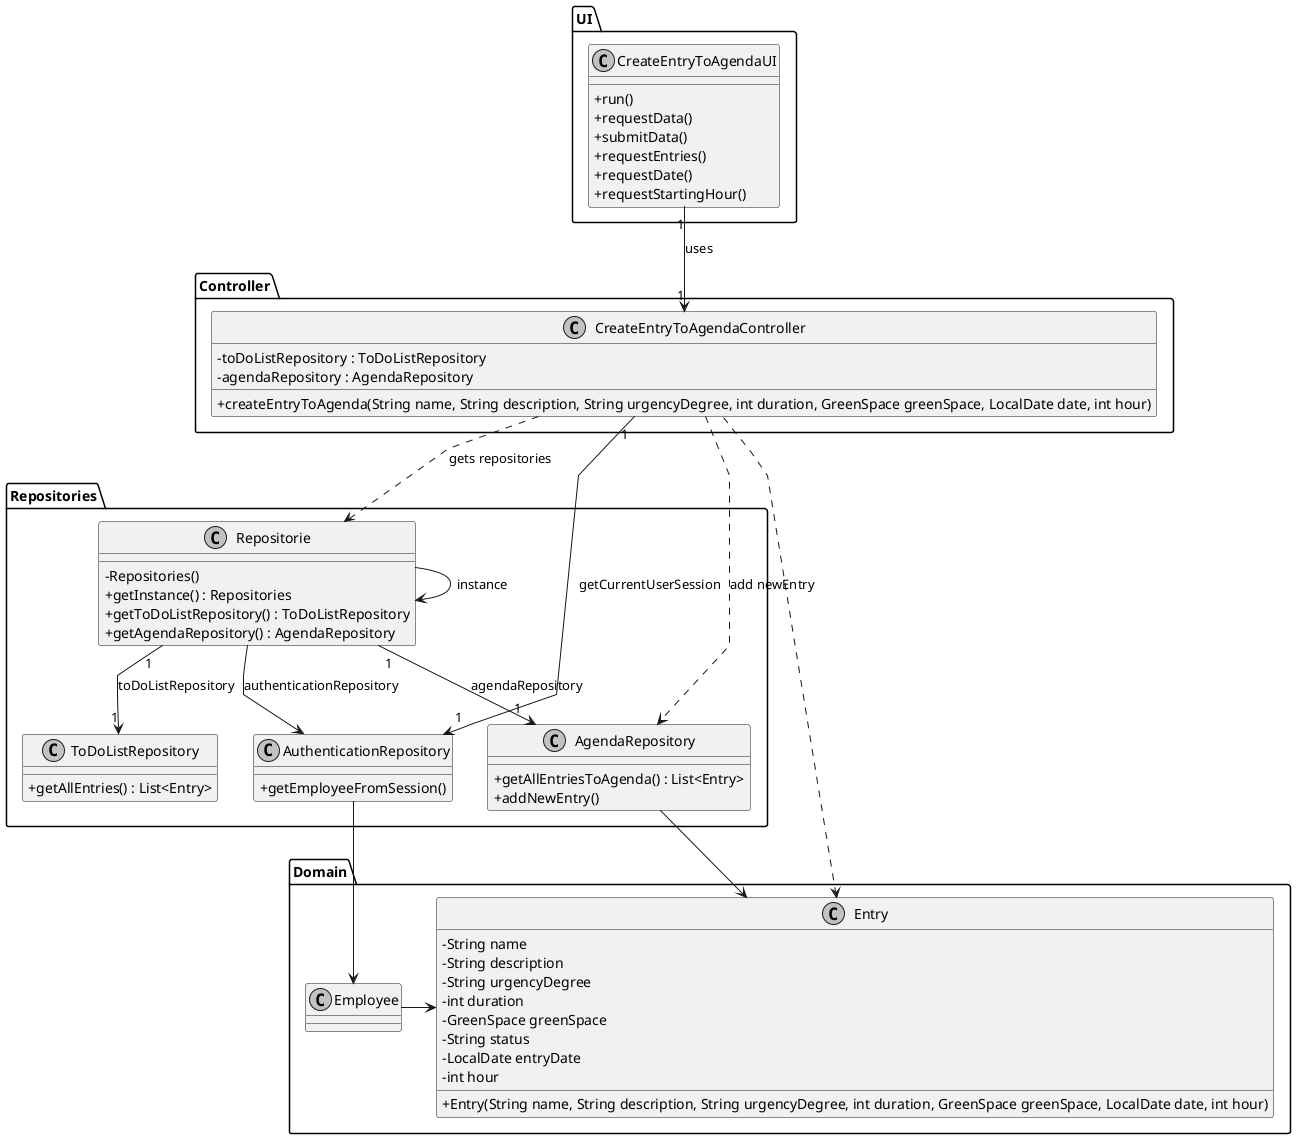 @startuml
skinparam monochrome true
skinparam packageStyle rectangle
skinparam shadowing false
skinparam linetype polyline
skinparam classAttributeIconSize 0

Package Controller <<Folder>>{
class CreateEntryToAgendaController {
    - toDoListRepository : ToDoListRepository
    - agendaRepository : AgendaRepository
    + createEntryToAgenda(String name, String description, String urgencyDegree, int duration, GreenSpace greenSpace, LocalDate date, int hour)
}
}
Package UI <<Folder>>{
class CreateEntryToAgendaUI {
    + run()
    + requestData()
    + submitData()
    + requestEntries()
    + requestDate()
    + requestStartingHour()
}
}


Package Domain <<Folder>>{
class Entry {
    - String name
    - String description
    - String urgencyDegree
    - int duration
    - GreenSpace greenSpace
    - String status
    - LocalDate entryDate
    - int hour
    + Entry(String name, String description, String urgencyDegree, int duration, GreenSpace greenSpace, LocalDate date, int hour)

}
}
Package Repositories <<Folder>>{
class Repositorie {
    - Repositories()
    + getInstance() : Repositories
    + getToDoListRepository() : ToDoListRepository
    + getAgendaRepository() : AgendaRepository
}
}
Package Repositories <<Folder>>{
class ToDoListRepository {
    + getAllEntries() : List<Entry>
}
}
Package Repositories <<Folder>>{
class AuthenticationRepository{
    + getEmployeeFromSession()
}
}

Package Repositories <<Folder>>{
class AgendaRepository {
    + getAllEntriesToAgenda() : List<Entry>
    + addNewEntry()
}
}
Package Domain <<Folder>>{
class Employee {
}
}

CreateEntryToAgendaUI "1" --> "1" CreateEntryToAgendaController : uses
CreateEntryToAgendaController ..> Repositorie : gets repositories
Repositorie --> Repositorie : instance
Repositorie --> AuthenticationRepository : authenticationRepository

Repositorie "1" --> "1" ToDoListRepository : toDoListRepository
Repositorie "1" --> "1" AgendaRepository : agendaRepository
CreateEntryToAgendaController "1" --> "1" AuthenticationRepository : getCurrentUserSession

CreateEntryToAgendaController ..> Entry
AuthenticationRepository --> Employee
AgendaRepository --> Entry

Employee -> Entry

CreateEntryToAgendaController ..> AgendaRepository : add newEntry

@enduml
